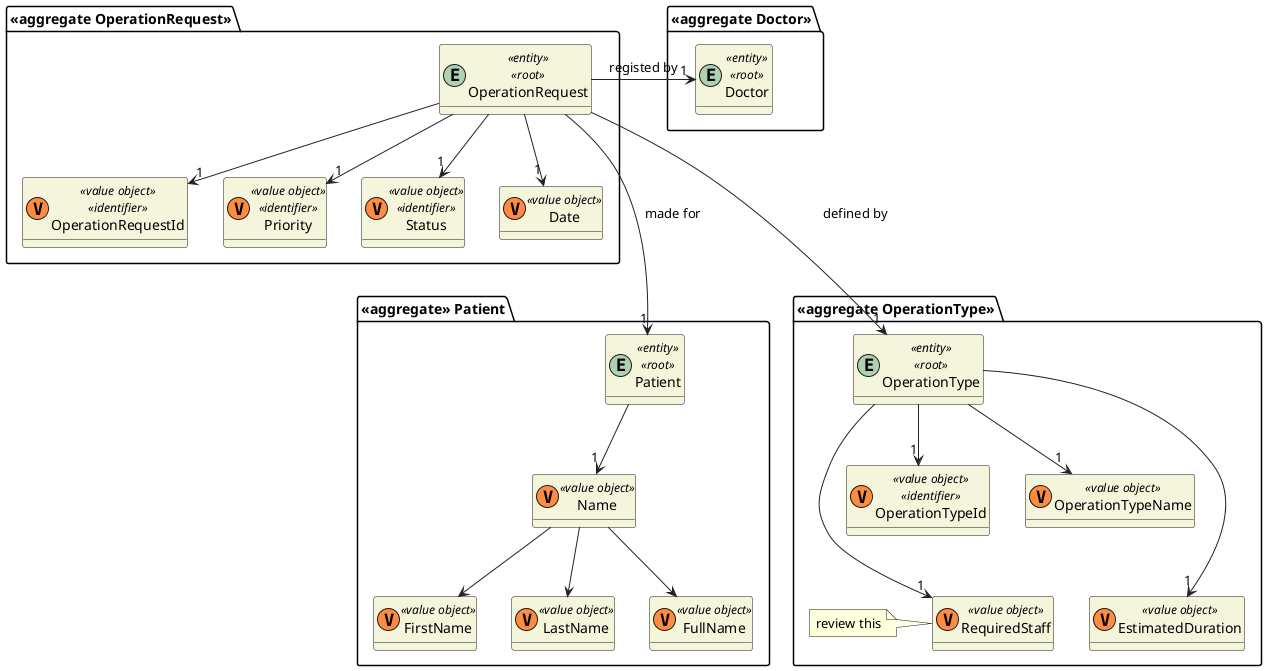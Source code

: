 @startuml
skinparam classAttributeIconSize 0
hide empty attributes
skinparam classBackgroundColor beige
skinparam ArrowColor #222222

package "<<aggregate>> Patient" {
    entity Patient <<entity>> <<root>> {}
    class Name <<(V,#FF8B40)value object>> {}
    class FirstName <<(V,#FF8B40)value object>> {}
    class LastName <<(V,#FF8B40)value object>> {}
    class FullName <<(V,#FF8B40)value object>> {}
}


package "<<aggregate Doctor>>" {
    entity Doctor <<entity>><<root>>{}
}

package "<<aggregate OperationRequest>>"{
    entity OperationRequest <<entity>> <<root>> {}
    class OperationRequestId <<(V,#FF8B40)value object>> <<identifier>> {}
    class Priority <<(V,#FF8B40)value object>> <<identifier>> {}
    class Status <<(V,#FF8B40)value object>> <<identifier>> {}
    class Date <<(V,#FF8B40)value object>> {}
}

package "<<aggregate OperationType>>"{
    entity OperationType <<entity>> <<root>> {}
    class OperationTypeId <<(V,#FF8B40)value object>> <<identifier>> {}
    class OperationTypeName <<(V,#FF8B40)value object>>  {}
    class RequiredStaff <<(V,#FF8B40)value object>>  {}
    note left: review this
    class EstimatedDuration <<(V,#FF8B40)value object>>  {}
}



Name --> FirstName
Name --> LastName
Name --> FullName

OperationType --> "1" OperationTypeId
OperationType --> "1" OperationTypeName
OperationType ---> "1" RequiredStaff
OperationType ---> "1" EstimatedDuration

OperationRequest --> "1" OperationRequestId
OperationRequest --> "1" Priority
OperationRequest ---> "1" Patient : made for
OperationRequest -> "1" Doctor : registed by
OperationRequest ---> "1" OperationType : defined by
OperationRequest --> "1" Date
OperationRequest --> "1" Status

Patient --> "1" Name


@enduml